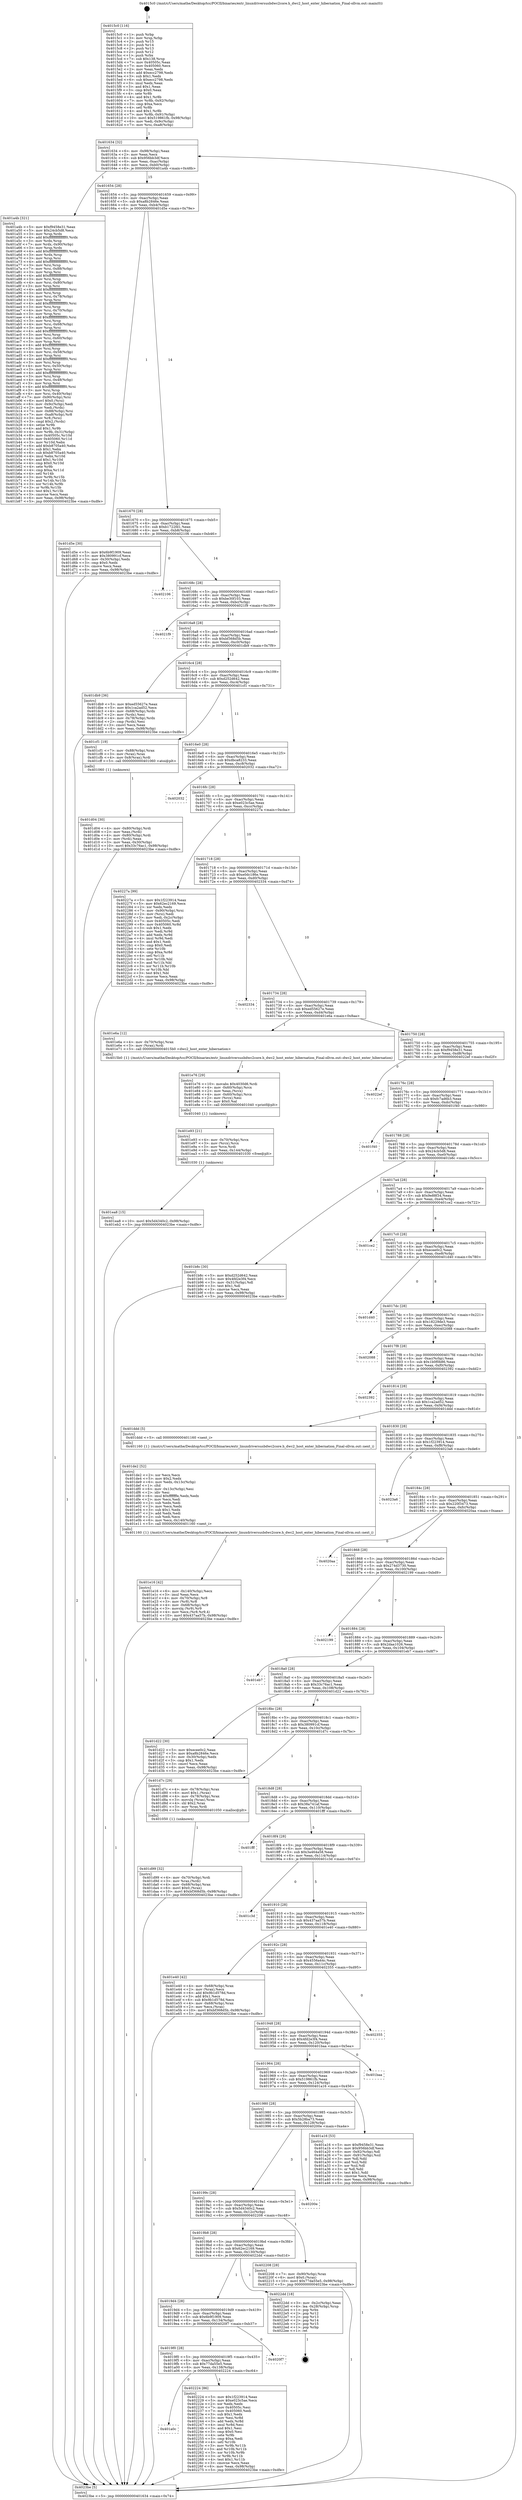 digraph "0x4015c0" {
  label = "0x4015c0 (/mnt/c/Users/mathe/Desktop/tcc/POCII/binaries/extr_linuxdriversusbdwc2core.h_dwc2_host_enter_hibernation_Final-ollvm.out::main(0))"
  labelloc = "t"
  node[shape=record]

  Entry [label="",width=0.3,height=0.3,shape=circle,fillcolor=black,style=filled]
  "0x401634" [label="{
     0x401634 [32]\l
     | [instrs]\l
     &nbsp;&nbsp;0x401634 \<+6\>: mov -0x98(%rbp),%eax\l
     &nbsp;&nbsp;0x40163a \<+2\>: mov %eax,%ecx\l
     &nbsp;&nbsp;0x40163c \<+6\>: sub $0x956bb3df,%ecx\l
     &nbsp;&nbsp;0x401642 \<+6\>: mov %eax,-0xac(%rbp)\l
     &nbsp;&nbsp;0x401648 \<+6\>: mov %ecx,-0xb0(%rbp)\l
     &nbsp;&nbsp;0x40164e \<+6\>: je 0000000000401a4b \<main+0x48b\>\l
  }"]
  "0x401a4b" [label="{
     0x401a4b [321]\l
     | [instrs]\l
     &nbsp;&nbsp;0x401a4b \<+5\>: mov $0xf9458e31,%eax\l
     &nbsp;&nbsp;0x401a50 \<+5\>: mov $0x24cb5d8,%ecx\l
     &nbsp;&nbsp;0x401a55 \<+3\>: mov %rsp,%rdx\l
     &nbsp;&nbsp;0x401a58 \<+4\>: add $0xfffffffffffffff0,%rdx\l
     &nbsp;&nbsp;0x401a5c \<+3\>: mov %rdx,%rsp\l
     &nbsp;&nbsp;0x401a5f \<+7\>: mov %rdx,-0x90(%rbp)\l
     &nbsp;&nbsp;0x401a66 \<+3\>: mov %rsp,%rdx\l
     &nbsp;&nbsp;0x401a69 \<+4\>: add $0xfffffffffffffff0,%rdx\l
     &nbsp;&nbsp;0x401a6d \<+3\>: mov %rdx,%rsp\l
     &nbsp;&nbsp;0x401a70 \<+3\>: mov %rsp,%rsi\l
     &nbsp;&nbsp;0x401a73 \<+4\>: add $0xfffffffffffffff0,%rsi\l
     &nbsp;&nbsp;0x401a77 \<+3\>: mov %rsi,%rsp\l
     &nbsp;&nbsp;0x401a7a \<+7\>: mov %rsi,-0x88(%rbp)\l
     &nbsp;&nbsp;0x401a81 \<+3\>: mov %rsp,%rsi\l
     &nbsp;&nbsp;0x401a84 \<+4\>: add $0xfffffffffffffff0,%rsi\l
     &nbsp;&nbsp;0x401a88 \<+3\>: mov %rsi,%rsp\l
     &nbsp;&nbsp;0x401a8b \<+4\>: mov %rsi,-0x80(%rbp)\l
     &nbsp;&nbsp;0x401a8f \<+3\>: mov %rsp,%rsi\l
     &nbsp;&nbsp;0x401a92 \<+4\>: add $0xfffffffffffffff0,%rsi\l
     &nbsp;&nbsp;0x401a96 \<+3\>: mov %rsi,%rsp\l
     &nbsp;&nbsp;0x401a99 \<+4\>: mov %rsi,-0x78(%rbp)\l
     &nbsp;&nbsp;0x401a9d \<+3\>: mov %rsp,%rsi\l
     &nbsp;&nbsp;0x401aa0 \<+4\>: add $0xfffffffffffffff0,%rsi\l
     &nbsp;&nbsp;0x401aa4 \<+3\>: mov %rsi,%rsp\l
     &nbsp;&nbsp;0x401aa7 \<+4\>: mov %rsi,-0x70(%rbp)\l
     &nbsp;&nbsp;0x401aab \<+3\>: mov %rsp,%rsi\l
     &nbsp;&nbsp;0x401aae \<+4\>: add $0xfffffffffffffff0,%rsi\l
     &nbsp;&nbsp;0x401ab2 \<+3\>: mov %rsi,%rsp\l
     &nbsp;&nbsp;0x401ab5 \<+4\>: mov %rsi,-0x68(%rbp)\l
     &nbsp;&nbsp;0x401ab9 \<+3\>: mov %rsp,%rsi\l
     &nbsp;&nbsp;0x401abc \<+4\>: add $0xfffffffffffffff0,%rsi\l
     &nbsp;&nbsp;0x401ac0 \<+3\>: mov %rsi,%rsp\l
     &nbsp;&nbsp;0x401ac3 \<+4\>: mov %rsi,-0x60(%rbp)\l
     &nbsp;&nbsp;0x401ac7 \<+3\>: mov %rsp,%rsi\l
     &nbsp;&nbsp;0x401aca \<+4\>: add $0xfffffffffffffff0,%rsi\l
     &nbsp;&nbsp;0x401ace \<+3\>: mov %rsi,%rsp\l
     &nbsp;&nbsp;0x401ad1 \<+4\>: mov %rsi,-0x58(%rbp)\l
     &nbsp;&nbsp;0x401ad5 \<+3\>: mov %rsp,%rsi\l
     &nbsp;&nbsp;0x401ad8 \<+4\>: add $0xfffffffffffffff0,%rsi\l
     &nbsp;&nbsp;0x401adc \<+3\>: mov %rsi,%rsp\l
     &nbsp;&nbsp;0x401adf \<+4\>: mov %rsi,-0x50(%rbp)\l
     &nbsp;&nbsp;0x401ae3 \<+3\>: mov %rsp,%rsi\l
     &nbsp;&nbsp;0x401ae6 \<+4\>: add $0xfffffffffffffff0,%rsi\l
     &nbsp;&nbsp;0x401aea \<+3\>: mov %rsi,%rsp\l
     &nbsp;&nbsp;0x401aed \<+4\>: mov %rsi,-0x48(%rbp)\l
     &nbsp;&nbsp;0x401af1 \<+3\>: mov %rsp,%rsi\l
     &nbsp;&nbsp;0x401af4 \<+4\>: add $0xfffffffffffffff0,%rsi\l
     &nbsp;&nbsp;0x401af8 \<+3\>: mov %rsi,%rsp\l
     &nbsp;&nbsp;0x401afb \<+4\>: mov %rsi,-0x40(%rbp)\l
     &nbsp;&nbsp;0x401aff \<+7\>: mov -0x90(%rbp),%rsi\l
     &nbsp;&nbsp;0x401b06 \<+6\>: movl $0x0,(%rsi)\l
     &nbsp;&nbsp;0x401b0c \<+6\>: mov -0x9c(%rbp),%edi\l
     &nbsp;&nbsp;0x401b12 \<+2\>: mov %edi,(%rdx)\l
     &nbsp;&nbsp;0x401b14 \<+7\>: mov -0x88(%rbp),%rsi\l
     &nbsp;&nbsp;0x401b1b \<+7\>: mov -0xa8(%rbp),%r8\l
     &nbsp;&nbsp;0x401b22 \<+3\>: mov %r8,(%rsi)\l
     &nbsp;&nbsp;0x401b25 \<+3\>: cmpl $0x2,(%rdx)\l
     &nbsp;&nbsp;0x401b28 \<+4\>: setne %r9b\l
     &nbsp;&nbsp;0x401b2c \<+4\>: and $0x1,%r9b\l
     &nbsp;&nbsp;0x401b30 \<+4\>: mov %r9b,-0x31(%rbp)\l
     &nbsp;&nbsp;0x401b34 \<+8\>: mov 0x40505c,%r10d\l
     &nbsp;&nbsp;0x401b3c \<+8\>: mov 0x405060,%r11d\l
     &nbsp;&nbsp;0x401b44 \<+3\>: mov %r10d,%ebx\l
     &nbsp;&nbsp;0x401b47 \<+6\>: add $0xb8705a40,%ebx\l
     &nbsp;&nbsp;0x401b4d \<+3\>: sub $0x1,%ebx\l
     &nbsp;&nbsp;0x401b50 \<+6\>: sub $0xb8705a40,%ebx\l
     &nbsp;&nbsp;0x401b56 \<+4\>: imul %ebx,%r10d\l
     &nbsp;&nbsp;0x401b5a \<+4\>: and $0x1,%r10d\l
     &nbsp;&nbsp;0x401b5e \<+4\>: cmp $0x0,%r10d\l
     &nbsp;&nbsp;0x401b62 \<+4\>: sete %r9b\l
     &nbsp;&nbsp;0x401b66 \<+4\>: cmp $0xa,%r11d\l
     &nbsp;&nbsp;0x401b6a \<+4\>: setl %r14b\l
     &nbsp;&nbsp;0x401b6e \<+3\>: mov %r9b,%r15b\l
     &nbsp;&nbsp;0x401b71 \<+3\>: and %r14b,%r15b\l
     &nbsp;&nbsp;0x401b74 \<+3\>: xor %r14b,%r9b\l
     &nbsp;&nbsp;0x401b77 \<+3\>: or %r9b,%r15b\l
     &nbsp;&nbsp;0x401b7a \<+4\>: test $0x1,%r15b\l
     &nbsp;&nbsp;0x401b7e \<+3\>: cmovne %ecx,%eax\l
     &nbsp;&nbsp;0x401b81 \<+6\>: mov %eax,-0x98(%rbp)\l
     &nbsp;&nbsp;0x401b87 \<+5\>: jmp 00000000004023be \<main+0xdfe\>\l
  }"]
  "0x401654" [label="{
     0x401654 [28]\l
     | [instrs]\l
     &nbsp;&nbsp;0x401654 \<+5\>: jmp 0000000000401659 \<main+0x99\>\l
     &nbsp;&nbsp;0x401659 \<+6\>: mov -0xac(%rbp),%eax\l
     &nbsp;&nbsp;0x40165f \<+5\>: sub $0xa8b2846e,%eax\l
     &nbsp;&nbsp;0x401664 \<+6\>: mov %eax,-0xb4(%rbp)\l
     &nbsp;&nbsp;0x40166a \<+6\>: je 0000000000401d5e \<main+0x79e\>\l
  }"]
  Exit [label="",width=0.3,height=0.3,shape=circle,fillcolor=black,style=filled,peripheries=2]
  "0x401d5e" [label="{
     0x401d5e [30]\l
     | [instrs]\l
     &nbsp;&nbsp;0x401d5e \<+5\>: mov $0x6b9f1909,%eax\l
     &nbsp;&nbsp;0x401d63 \<+5\>: mov $0x380991cf,%ecx\l
     &nbsp;&nbsp;0x401d68 \<+3\>: mov -0x30(%rbp),%edx\l
     &nbsp;&nbsp;0x401d6b \<+3\>: cmp $0x0,%edx\l
     &nbsp;&nbsp;0x401d6e \<+3\>: cmove %ecx,%eax\l
     &nbsp;&nbsp;0x401d71 \<+6\>: mov %eax,-0x98(%rbp)\l
     &nbsp;&nbsp;0x401d77 \<+5\>: jmp 00000000004023be \<main+0xdfe\>\l
  }"]
  "0x401670" [label="{
     0x401670 [28]\l
     | [instrs]\l
     &nbsp;&nbsp;0x401670 \<+5\>: jmp 0000000000401675 \<main+0xb5\>\l
     &nbsp;&nbsp;0x401675 \<+6\>: mov -0xac(%rbp),%eax\l
     &nbsp;&nbsp;0x40167b \<+5\>: sub $0xb1722fd1,%eax\l
     &nbsp;&nbsp;0x401680 \<+6\>: mov %eax,-0xb8(%rbp)\l
     &nbsp;&nbsp;0x401686 \<+6\>: je 0000000000402106 \<main+0xb46\>\l
  }"]
  "0x401a0c" [label="{
     0x401a0c\l
  }", style=dashed]
  "0x402106" [label="{
     0x402106\l
  }", style=dashed]
  "0x40168c" [label="{
     0x40168c [28]\l
     | [instrs]\l
     &nbsp;&nbsp;0x40168c \<+5\>: jmp 0000000000401691 \<main+0xd1\>\l
     &nbsp;&nbsp;0x401691 \<+6\>: mov -0xac(%rbp),%eax\l
     &nbsp;&nbsp;0x401697 \<+5\>: sub $0xbe30f103,%eax\l
     &nbsp;&nbsp;0x40169c \<+6\>: mov %eax,-0xbc(%rbp)\l
     &nbsp;&nbsp;0x4016a2 \<+6\>: je 00000000004021f9 \<main+0xc39\>\l
  }"]
  "0x402224" [label="{
     0x402224 [86]\l
     | [instrs]\l
     &nbsp;&nbsp;0x402224 \<+5\>: mov $0x1f223914,%eax\l
     &nbsp;&nbsp;0x402229 \<+5\>: mov $0xe023c5ae,%ecx\l
     &nbsp;&nbsp;0x40222e \<+2\>: xor %edx,%edx\l
     &nbsp;&nbsp;0x402230 \<+7\>: mov 0x40505c,%esi\l
     &nbsp;&nbsp;0x402237 \<+7\>: mov 0x405060,%edi\l
     &nbsp;&nbsp;0x40223e \<+3\>: sub $0x1,%edx\l
     &nbsp;&nbsp;0x402241 \<+3\>: mov %esi,%r8d\l
     &nbsp;&nbsp;0x402244 \<+3\>: add %edx,%r8d\l
     &nbsp;&nbsp;0x402247 \<+4\>: imul %r8d,%esi\l
     &nbsp;&nbsp;0x40224b \<+3\>: and $0x1,%esi\l
     &nbsp;&nbsp;0x40224e \<+3\>: cmp $0x0,%esi\l
     &nbsp;&nbsp;0x402251 \<+4\>: sete %r9b\l
     &nbsp;&nbsp;0x402255 \<+3\>: cmp $0xa,%edi\l
     &nbsp;&nbsp;0x402258 \<+4\>: setl %r10b\l
     &nbsp;&nbsp;0x40225c \<+3\>: mov %r9b,%r11b\l
     &nbsp;&nbsp;0x40225f \<+3\>: and %r10b,%r11b\l
     &nbsp;&nbsp;0x402262 \<+3\>: xor %r10b,%r9b\l
     &nbsp;&nbsp;0x402265 \<+3\>: or %r9b,%r11b\l
     &nbsp;&nbsp;0x402268 \<+4\>: test $0x1,%r11b\l
     &nbsp;&nbsp;0x40226c \<+3\>: cmovne %ecx,%eax\l
     &nbsp;&nbsp;0x40226f \<+6\>: mov %eax,-0x98(%rbp)\l
     &nbsp;&nbsp;0x402275 \<+5\>: jmp 00000000004023be \<main+0xdfe\>\l
  }"]
  "0x4021f9" [label="{
     0x4021f9\l
  }", style=dashed]
  "0x4016a8" [label="{
     0x4016a8 [28]\l
     | [instrs]\l
     &nbsp;&nbsp;0x4016a8 \<+5\>: jmp 00000000004016ad \<main+0xed\>\l
     &nbsp;&nbsp;0x4016ad \<+6\>: mov -0xac(%rbp),%eax\l
     &nbsp;&nbsp;0x4016b3 \<+5\>: sub $0xbf368d5b,%eax\l
     &nbsp;&nbsp;0x4016b8 \<+6\>: mov %eax,-0xc0(%rbp)\l
     &nbsp;&nbsp;0x4016be \<+6\>: je 0000000000401db9 \<main+0x7f9\>\l
  }"]
  "0x4019f0" [label="{
     0x4019f0 [28]\l
     | [instrs]\l
     &nbsp;&nbsp;0x4019f0 \<+5\>: jmp 00000000004019f5 \<main+0x435\>\l
     &nbsp;&nbsp;0x4019f5 \<+6\>: mov -0xac(%rbp),%eax\l
     &nbsp;&nbsp;0x4019fb \<+5\>: sub $0x77da55e5,%eax\l
     &nbsp;&nbsp;0x401a00 \<+6\>: mov %eax,-0x138(%rbp)\l
     &nbsp;&nbsp;0x401a06 \<+6\>: je 0000000000402224 \<main+0xc64\>\l
  }"]
  "0x401db9" [label="{
     0x401db9 [36]\l
     | [instrs]\l
     &nbsp;&nbsp;0x401db9 \<+5\>: mov $0xed55627e,%eax\l
     &nbsp;&nbsp;0x401dbe \<+5\>: mov $0x1ca2ad52,%ecx\l
     &nbsp;&nbsp;0x401dc3 \<+4\>: mov -0x68(%rbp),%rdx\l
     &nbsp;&nbsp;0x401dc7 \<+2\>: mov (%rdx),%esi\l
     &nbsp;&nbsp;0x401dc9 \<+4\>: mov -0x78(%rbp),%rdx\l
     &nbsp;&nbsp;0x401dcd \<+2\>: cmp (%rdx),%esi\l
     &nbsp;&nbsp;0x401dcf \<+3\>: cmovl %ecx,%eax\l
     &nbsp;&nbsp;0x401dd2 \<+6\>: mov %eax,-0x98(%rbp)\l
     &nbsp;&nbsp;0x401dd8 \<+5\>: jmp 00000000004023be \<main+0xdfe\>\l
  }"]
  "0x4016c4" [label="{
     0x4016c4 [28]\l
     | [instrs]\l
     &nbsp;&nbsp;0x4016c4 \<+5\>: jmp 00000000004016c9 \<main+0x109\>\l
     &nbsp;&nbsp;0x4016c9 \<+6\>: mov -0xac(%rbp),%eax\l
     &nbsp;&nbsp;0x4016cf \<+5\>: sub $0xd252d642,%eax\l
     &nbsp;&nbsp;0x4016d4 \<+6\>: mov %eax,-0xc4(%rbp)\l
     &nbsp;&nbsp;0x4016da \<+6\>: je 0000000000401cf1 \<main+0x731\>\l
  }"]
  "0x4020f7" [label="{
     0x4020f7\l
  }", style=dashed]
  "0x401cf1" [label="{
     0x401cf1 [19]\l
     | [instrs]\l
     &nbsp;&nbsp;0x401cf1 \<+7\>: mov -0x88(%rbp),%rax\l
     &nbsp;&nbsp;0x401cf8 \<+3\>: mov (%rax),%rax\l
     &nbsp;&nbsp;0x401cfb \<+4\>: mov 0x8(%rax),%rdi\l
     &nbsp;&nbsp;0x401cff \<+5\>: call 0000000000401060 \<atoi@plt\>\l
     | [calls]\l
     &nbsp;&nbsp;0x401060 \{1\} (unknown)\l
  }"]
  "0x4016e0" [label="{
     0x4016e0 [28]\l
     | [instrs]\l
     &nbsp;&nbsp;0x4016e0 \<+5\>: jmp 00000000004016e5 \<main+0x125\>\l
     &nbsp;&nbsp;0x4016e5 \<+6\>: mov -0xac(%rbp),%eax\l
     &nbsp;&nbsp;0x4016eb \<+5\>: sub $0xdbca8233,%eax\l
     &nbsp;&nbsp;0x4016f0 \<+6\>: mov %eax,-0xc8(%rbp)\l
     &nbsp;&nbsp;0x4016f6 \<+6\>: je 0000000000402032 \<main+0xa72\>\l
  }"]
  "0x4019d4" [label="{
     0x4019d4 [28]\l
     | [instrs]\l
     &nbsp;&nbsp;0x4019d4 \<+5\>: jmp 00000000004019d9 \<main+0x419\>\l
     &nbsp;&nbsp;0x4019d9 \<+6\>: mov -0xac(%rbp),%eax\l
     &nbsp;&nbsp;0x4019df \<+5\>: sub $0x6b9f1909,%eax\l
     &nbsp;&nbsp;0x4019e4 \<+6\>: mov %eax,-0x134(%rbp)\l
     &nbsp;&nbsp;0x4019ea \<+6\>: je 00000000004020f7 \<main+0xb37\>\l
  }"]
  "0x402032" [label="{
     0x402032\l
  }", style=dashed]
  "0x4016fc" [label="{
     0x4016fc [28]\l
     | [instrs]\l
     &nbsp;&nbsp;0x4016fc \<+5\>: jmp 0000000000401701 \<main+0x141\>\l
     &nbsp;&nbsp;0x401701 \<+6\>: mov -0xac(%rbp),%eax\l
     &nbsp;&nbsp;0x401707 \<+5\>: sub $0xe023c5ae,%eax\l
     &nbsp;&nbsp;0x40170c \<+6\>: mov %eax,-0xcc(%rbp)\l
     &nbsp;&nbsp;0x401712 \<+6\>: je 000000000040227a \<main+0xcba\>\l
  }"]
  "0x4022dd" [label="{
     0x4022dd [18]\l
     | [instrs]\l
     &nbsp;&nbsp;0x4022dd \<+3\>: mov -0x2c(%rbp),%eax\l
     &nbsp;&nbsp;0x4022e0 \<+4\>: lea -0x28(%rbp),%rsp\l
     &nbsp;&nbsp;0x4022e4 \<+1\>: pop %rbx\l
     &nbsp;&nbsp;0x4022e5 \<+2\>: pop %r12\l
     &nbsp;&nbsp;0x4022e7 \<+2\>: pop %r13\l
     &nbsp;&nbsp;0x4022e9 \<+2\>: pop %r14\l
     &nbsp;&nbsp;0x4022eb \<+2\>: pop %r15\l
     &nbsp;&nbsp;0x4022ed \<+1\>: pop %rbp\l
     &nbsp;&nbsp;0x4022ee \<+1\>: ret\l
  }"]
  "0x40227a" [label="{
     0x40227a [99]\l
     | [instrs]\l
     &nbsp;&nbsp;0x40227a \<+5\>: mov $0x1f223914,%eax\l
     &nbsp;&nbsp;0x40227f \<+5\>: mov $0x62ec2169,%ecx\l
     &nbsp;&nbsp;0x402284 \<+2\>: xor %edx,%edx\l
     &nbsp;&nbsp;0x402286 \<+7\>: mov -0x90(%rbp),%rsi\l
     &nbsp;&nbsp;0x40228d \<+2\>: mov (%rsi),%edi\l
     &nbsp;&nbsp;0x40228f \<+3\>: mov %edi,-0x2c(%rbp)\l
     &nbsp;&nbsp;0x402292 \<+7\>: mov 0x40505c,%edi\l
     &nbsp;&nbsp;0x402299 \<+8\>: mov 0x405060,%r8d\l
     &nbsp;&nbsp;0x4022a1 \<+3\>: sub $0x1,%edx\l
     &nbsp;&nbsp;0x4022a4 \<+3\>: mov %edi,%r9d\l
     &nbsp;&nbsp;0x4022a7 \<+3\>: add %edx,%r9d\l
     &nbsp;&nbsp;0x4022aa \<+4\>: imul %r9d,%edi\l
     &nbsp;&nbsp;0x4022ae \<+3\>: and $0x1,%edi\l
     &nbsp;&nbsp;0x4022b1 \<+3\>: cmp $0x0,%edi\l
     &nbsp;&nbsp;0x4022b4 \<+4\>: sete %r10b\l
     &nbsp;&nbsp;0x4022b8 \<+4\>: cmp $0xa,%r8d\l
     &nbsp;&nbsp;0x4022bc \<+4\>: setl %r11b\l
     &nbsp;&nbsp;0x4022c0 \<+3\>: mov %r10b,%bl\l
     &nbsp;&nbsp;0x4022c3 \<+3\>: and %r11b,%bl\l
     &nbsp;&nbsp;0x4022c6 \<+3\>: xor %r11b,%r10b\l
     &nbsp;&nbsp;0x4022c9 \<+3\>: or %r10b,%bl\l
     &nbsp;&nbsp;0x4022cc \<+3\>: test $0x1,%bl\l
     &nbsp;&nbsp;0x4022cf \<+3\>: cmovne %ecx,%eax\l
     &nbsp;&nbsp;0x4022d2 \<+6\>: mov %eax,-0x98(%rbp)\l
     &nbsp;&nbsp;0x4022d8 \<+5\>: jmp 00000000004023be \<main+0xdfe\>\l
  }"]
  "0x401718" [label="{
     0x401718 [28]\l
     | [instrs]\l
     &nbsp;&nbsp;0x401718 \<+5\>: jmp 000000000040171d \<main+0x15d\>\l
     &nbsp;&nbsp;0x40171d \<+6\>: mov -0xac(%rbp),%eax\l
     &nbsp;&nbsp;0x401723 \<+5\>: sub $0xe0dc186e,%eax\l
     &nbsp;&nbsp;0x401728 \<+6\>: mov %eax,-0xd0(%rbp)\l
     &nbsp;&nbsp;0x40172e \<+6\>: je 0000000000402334 \<main+0xd74\>\l
  }"]
  "0x4019b8" [label="{
     0x4019b8 [28]\l
     | [instrs]\l
     &nbsp;&nbsp;0x4019b8 \<+5\>: jmp 00000000004019bd \<main+0x3fd\>\l
     &nbsp;&nbsp;0x4019bd \<+6\>: mov -0xac(%rbp),%eax\l
     &nbsp;&nbsp;0x4019c3 \<+5\>: sub $0x62ec2169,%eax\l
     &nbsp;&nbsp;0x4019c8 \<+6\>: mov %eax,-0x130(%rbp)\l
     &nbsp;&nbsp;0x4019ce \<+6\>: je 00000000004022dd \<main+0xd1d\>\l
  }"]
  "0x402334" [label="{
     0x402334\l
  }", style=dashed]
  "0x401734" [label="{
     0x401734 [28]\l
     | [instrs]\l
     &nbsp;&nbsp;0x401734 \<+5\>: jmp 0000000000401739 \<main+0x179\>\l
     &nbsp;&nbsp;0x401739 \<+6\>: mov -0xac(%rbp),%eax\l
     &nbsp;&nbsp;0x40173f \<+5\>: sub $0xed55627e,%eax\l
     &nbsp;&nbsp;0x401744 \<+6\>: mov %eax,-0xd4(%rbp)\l
     &nbsp;&nbsp;0x40174a \<+6\>: je 0000000000401e6a \<main+0x8aa\>\l
  }"]
  "0x402208" [label="{
     0x402208 [28]\l
     | [instrs]\l
     &nbsp;&nbsp;0x402208 \<+7\>: mov -0x90(%rbp),%rax\l
     &nbsp;&nbsp;0x40220f \<+6\>: movl $0x0,(%rax)\l
     &nbsp;&nbsp;0x402215 \<+10\>: movl $0x77da55e5,-0x98(%rbp)\l
     &nbsp;&nbsp;0x40221f \<+5\>: jmp 00000000004023be \<main+0xdfe\>\l
  }"]
  "0x401e6a" [label="{
     0x401e6a [12]\l
     | [instrs]\l
     &nbsp;&nbsp;0x401e6a \<+4\>: mov -0x70(%rbp),%rax\l
     &nbsp;&nbsp;0x401e6e \<+3\>: mov (%rax),%rdi\l
     &nbsp;&nbsp;0x401e71 \<+5\>: call 00000000004015b0 \<dwc2_host_enter_hibernation\>\l
     | [calls]\l
     &nbsp;&nbsp;0x4015b0 \{1\} (/mnt/c/Users/mathe/Desktop/tcc/POCII/binaries/extr_linuxdriversusbdwc2core.h_dwc2_host_enter_hibernation_Final-ollvm.out::dwc2_host_enter_hibernation)\l
  }"]
  "0x401750" [label="{
     0x401750 [28]\l
     | [instrs]\l
     &nbsp;&nbsp;0x401750 \<+5\>: jmp 0000000000401755 \<main+0x195\>\l
     &nbsp;&nbsp;0x401755 \<+6\>: mov -0xac(%rbp),%eax\l
     &nbsp;&nbsp;0x40175b \<+5\>: sub $0xf9458e31,%eax\l
     &nbsp;&nbsp;0x401760 \<+6\>: mov %eax,-0xd8(%rbp)\l
     &nbsp;&nbsp;0x401766 \<+6\>: je 00000000004022ef \<main+0xd2f\>\l
  }"]
  "0x40199c" [label="{
     0x40199c [28]\l
     | [instrs]\l
     &nbsp;&nbsp;0x40199c \<+5\>: jmp 00000000004019a1 \<main+0x3e1\>\l
     &nbsp;&nbsp;0x4019a1 \<+6\>: mov -0xac(%rbp),%eax\l
     &nbsp;&nbsp;0x4019a7 \<+5\>: sub $0x5d4340c2,%eax\l
     &nbsp;&nbsp;0x4019ac \<+6\>: mov %eax,-0x12c(%rbp)\l
     &nbsp;&nbsp;0x4019b2 \<+6\>: je 0000000000402208 \<main+0xc48\>\l
  }"]
  "0x4022ef" [label="{
     0x4022ef\l
  }", style=dashed]
  "0x40176c" [label="{
     0x40176c [28]\l
     | [instrs]\l
     &nbsp;&nbsp;0x40176c \<+5\>: jmp 0000000000401771 \<main+0x1b1\>\l
     &nbsp;&nbsp;0x401771 \<+6\>: mov -0xac(%rbp),%eax\l
     &nbsp;&nbsp;0x401777 \<+5\>: sub $0xfc7ad6b3,%eax\l
     &nbsp;&nbsp;0x40177c \<+6\>: mov %eax,-0xdc(%rbp)\l
     &nbsp;&nbsp;0x401782 \<+6\>: je 0000000000401f40 \<main+0x980\>\l
  }"]
  "0x40200e" [label="{
     0x40200e\l
  }", style=dashed]
  "0x401f40" [label="{
     0x401f40\l
  }", style=dashed]
  "0x401788" [label="{
     0x401788 [28]\l
     | [instrs]\l
     &nbsp;&nbsp;0x401788 \<+5\>: jmp 000000000040178d \<main+0x1cd\>\l
     &nbsp;&nbsp;0x40178d \<+6\>: mov -0xac(%rbp),%eax\l
     &nbsp;&nbsp;0x401793 \<+5\>: sub $0x24cb5d8,%eax\l
     &nbsp;&nbsp;0x401798 \<+6\>: mov %eax,-0xe0(%rbp)\l
     &nbsp;&nbsp;0x40179e \<+6\>: je 0000000000401b8c \<main+0x5cc\>\l
  }"]
  "0x401ea8" [label="{
     0x401ea8 [15]\l
     | [instrs]\l
     &nbsp;&nbsp;0x401ea8 \<+10\>: movl $0x5d4340c2,-0x98(%rbp)\l
     &nbsp;&nbsp;0x401eb2 \<+5\>: jmp 00000000004023be \<main+0xdfe\>\l
  }"]
  "0x401b8c" [label="{
     0x401b8c [30]\l
     | [instrs]\l
     &nbsp;&nbsp;0x401b8c \<+5\>: mov $0xd252d642,%eax\l
     &nbsp;&nbsp;0x401b91 \<+5\>: mov $0x4fd2e3f4,%ecx\l
     &nbsp;&nbsp;0x401b96 \<+3\>: mov -0x31(%rbp),%dl\l
     &nbsp;&nbsp;0x401b99 \<+3\>: test $0x1,%dl\l
     &nbsp;&nbsp;0x401b9c \<+3\>: cmovne %ecx,%eax\l
     &nbsp;&nbsp;0x401b9f \<+6\>: mov %eax,-0x98(%rbp)\l
     &nbsp;&nbsp;0x401ba5 \<+5\>: jmp 00000000004023be \<main+0xdfe\>\l
  }"]
  "0x4017a4" [label="{
     0x4017a4 [28]\l
     | [instrs]\l
     &nbsp;&nbsp;0x4017a4 \<+5\>: jmp 00000000004017a9 \<main+0x1e9\>\l
     &nbsp;&nbsp;0x4017a9 \<+6\>: mov -0xac(%rbp),%eax\l
     &nbsp;&nbsp;0x4017af \<+5\>: sub $0x9e88f34,%eax\l
     &nbsp;&nbsp;0x4017b4 \<+6\>: mov %eax,-0xe4(%rbp)\l
     &nbsp;&nbsp;0x4017ba \<+6\>: je 0000000000401ce2 \<main+0x722\>\l
  }"]
  "0x401e93" [label="{
     0x401e93 [21]\l
     | [instrs]\l
     &nbsp;&nbsp;0x401e93 \<+4\>: mov -0x70(%rbp),%rcx\l
     &nbsp;&nbsp;0x401e97 \<+3\>: mov (%rcx),%rcx\l
     &nbsp;&nbsp;0x401e9a \<+3\>: mov %rcx,%rdi\l
     &nbsp;&nbsp;0x401e9d \<+6\>: mov %eax,-0x144(%rbp)\l
     &nbsp;&nbsp;0x401ea3 \<+5\>: call 0000000000401030 \<free@plt\>\l
     | [calls]\l
     &nbsp;&nbsp;0x401030 \{1\} (unknown)\l
  }"]
  "0x401ce2" [label="{
     0x401ce2\l
  }", style=dashed]
  "0x4017c0" [label="{
     0x4017c0 [28]\l
     | [instrs]\l
     &nbsp;&nbsp;0x4017c0 \<+5\>: jmp 00000000004017c5 \<main+0x205\>\l
     &nbsp;&nbsp;0x4017c5 \<+6\>: mov -0xac(%rbp),%eax\l
     &nbsp;&nbsp;0x4017cb \<+5\>: sub $0xecee0c2,%eax\l
     &nbsp;&nbsp;0x4017d0 \<+6\>: mov %eax,-0xe8(%rbp)\l
     &nbsp;&nbsp;0x4017d6 \<+6\>: je 0000000000401d40 \<main+0x780\>\l
  }"]
  "0x401e76" [label="{
     0x401e76 [29]\l
     | [instrs]\l
     &nbsp;&nbsp;0x401e76 \<+10\>: movabs $0x4030d6,%rdi\l
     &nbsp;&nbsp;0x401e80 \<+4\>: mov -0x60(%rbp),%rcx\l
     &nbsp;&nbsp;0x401e84 \<+2\>: mov %eax,(%rcx)\l
     &nbsp;&nbsp;0x401e86 \<+4\>: mov -0x60(%rbp),%rcx\l
     &nbsp;&nbsp;0x401e8a \<+2\>: mov (%rcx),%esi\l
     &nbsp;&nbsp;0x401e8c \<+2\>: mov $0x0,%al\l
     &nbsp;&nbsp;0x401e8e \<+5\>: call 0000000000401040 \<printf@plt\>\l
     | [calls]\l
     &nbsp;&nbsp;0x401040 \{1\} (unknown)\l
  }"]
  "0x401d40" [label="{
     0x401d40\l
  }", style=dashed]
  "0x4017dc" [label="{
     0x4017dc [28]\l
     | [instrs]\l
     &nbsp;&nbsp;0x4017dc \<+5\>: jmp 00000000004017e1 \<main+0x221\>\l
     &nbsp;&nbsp;0x4017e1 \<+6\>: mov -0xac(%rbp),%eax\l
     &nbsp;&nbsp;0x4017e7 \<+5\>: sub $0x18229de3,%eax\l
     &nbsp;&nbsp;0x4017ec \<+6\>: mov %eax,-0xec(%rbp)\l
     &nbsp;&nbsp;0x4017f2 \<+6\>: je 0000000000402088 \<main+0xac8\>\l
  }"]
  "0x401e16" [label="{
     0x401e16 [42]\l
     | [instrs]\l
     &nbsp;&nbsp;0x401e16 \<+6\>: mov -0x140(%rbp),%ecx\l
     &nbsp;&nbsp;0x401e1c \<+3\>: imul %eax,%ecx\l
     &nbsp;&nbsp;0x401e1f \<+4\>: mov -0x70(%rbp),%r8\l
     &nbsp;&nbsp;0x401e23 \<+3\>: mov (%r8),%r8\l
     &nbsp;&nbsp;0x401e26 \<+4\>: mov -0x68(%rbp),%r9\l
     &nbsp;&nbsp;0x401e2a \<+3\>: movslq (%r9),%r9\l
     &nbsp;&nbsp;0x401e2d \<+4\>: mov %ecx,(%r8,%r9,4)\l
     &nbsp;&nbsp;0x401e31 \<+10\>: movl $0x437aa57b,-0x98(%rbp)\l
     &nbsp;&nbsp;0x401e3b \<+5\>: jmp 00000000004023be \<main+0xdfe\>\l
  }"]
  "0x402088" [label="{
     0x402088\l
  }", style=dashed]
  "0x4017f8" [label="{
     0x4017f8 [28]\l
     | [instrs]\l
     &nbsp;&nbsp;0x4017f8 \<+5\>: jmp 00000000004017fd \<main+0x23d\>\l
     &nbsp;&nbsp;0x4017fd \<+6\>: mov -0xac(%rbp),%eax\l
     &nbsp;&nbsp;0x401803 \<+5\>: sub $0x1b0f0b86,%eax\l
     &nbsp;&nbsp;0x401808 \<+6\>: mov %eax,-0xf0(%rbp)\l
     &nbsp;&nbsp;0x40180e \<+6\>: je 0000000000402392 \<main+0xdd2\>\l
  }"]
  "0x401de2" [label="{
     0x401de2 [52]\l
     | [instrs]\l
     &nbsp;&nbsp;0x401de2 \<+2\>: xor %ecx,%ecx\l
     &nbsp;&nbsp;0x401de4 \<+5\>: mov $0x2,%edx\l
     &nbsp;&nbsp;0x401de9 \<+6\>: mov %edx,-0x13c(%rbp)\l
     &nbsp;&nbsp;0x401def \<+1\>: cltd\l
     &nbsp;&nbsp;0x401df0 \<+6\>: mov -0x13c(%rbp),%esi\l
     &nbsp;&nbsp;0x401df6 \<+2\>: idiv %esi\l
     &nbsp;&nbsp;0x401df8 \<+6\>: imul $0xfffffffe,%edx,%edx\l
     &nbsp;&nbsp;0x401dfe \<+2\>: mov %ecx,%edi\l
     &nbsp;&nbsp;0x401e00 \<+2\>: sub %edx,%edi\l
     &nbsp;&nbsp;0x401e02 \<+2\>: mov %ecx,%edx\l
     &nbsp;&nbsp;0x401e04 \<+3\>: sub $0x1,%edx\l
     &nbsp;&nbsp;0x401e07 \<+2\>: add %edx,%edi\l
     &nbsp;&nbsp;0x401e09 \<+2\>: sub %edi,%ecx\l
     &nbsp;&nbsp;0x401e0b \<+6\>: mov %ecx,-0x140(%rbp)\l
     &nbsp;&nbsp;0x401e11 \<+5\>: call 0000000000401160 \<next_i\>\l
     | [calls]\l
     &nbsp;&nbsp;0x401160 \{1\} (/mnt/c/Users/mathe/Desktop/tcc/POCII/binaries/extr_linuxdriversusbdwc2core.h_dwc2_host_enter_hibernation_Final-ollvm.out::next_i)\l
  }"]
  "0x402392" [label="{
     0x402392\l
  }", style=dashed]
  "0x401814" [label="{
     0x401814 [28]\l
     | [instrs]\l
     &nbsp;&nbsp;0x401814 \<+5\>: jmp 0000000000401819 \<main+0x259\>\l
     &nbsp;&nbsp;0x401819 \<+6\>: mov -0xac(%rbp),%eax\l
     &nbsp;&nbsp;0x40181f \<+5\>: sub $0x1ca2ad52,%eax\l
     &nbsp;&nbsp;0x401824 \<+6\>: mov %eax,-0xf4(%rbp)\l
     &nbsp;&nbsp;0x40182a \<+6\>: je 0000000000401ddd \<main+0x81d\>\l
  }"]
  "0x401d99" [label="{
     0x401d99 [32]\l
     | [instrs]\l
     &nbsp;&nbsp;0x401d99 \<+4\>: mov -0x70(%rbp),%rdi\l
     &nbsp;&nbsp;0x401d9d \<+3\>: mov %rax,(%rdi)\l
     &nbsp;&nbsp;0x401da0 \<+4\>: mov -0x68(%rbp),%rax\l
     &nbsp;&nbsp;0x401da4 \<+6\>: movl $0x0,(%rax)\l
     &nbsp;&nbsp;0x401daa \<+10\>: movl $0xbf368d5b,-0x98(%rbp)\l
     &nbsp;&nbsp;0x401db4 \<+5\>: jmp 00000000004023be \<main+0xdfe\>\l
  }"]
  "0x401ddd" [label="{
     0x401ddd [5]\l
     | [instrs]\l
     &nbsp;&nbsp;0x401ddd \<+5\>: call 0000000000401160 \<next_i\>\l
     | [calls]\l
     &nbsp;&nbsp;0x401160 \{1\} (/mnt/c/Users/mathe/Desktop/tcc/POCII/binaries/extr_linuxdriversusbdwc2core.h_dwc2_host_enter_hibernation_Final-ollvm.out::next_i)\l
  }"]
  "0x401830" [label="{
     0x401830 [28]\l
     | [instrs]\l
     &nbsp;&nbsp;0x401830 \<+5\>: jmp 0000000000401835 \<main+0x275\>\l
     &nbsp;&nbsp;0x401835 \<+6\>: mov -0xac(%rbp),%eax\l
     &nbsp;&nbsp;0x40183b \<+5\>: sub $0x1f223914,%eax\l
     &nbsp;&nbsp;0x401840 \<+6\>: mov %eax,-0xf8(%rbp)\l
     &nbsp;&nbsp;0x401846 \<+6\>: je 00000000004023a6 \<main+0xde6\>\l
  }"]
  "0x401d04" [label="{
     0x401d04 [30]\l
     | [instrs]\l
     &nbsp;&nbsp;0x401d04 \<+4\>: mov -0x80(%rbp),%rdi\l
     &nbsp;&nbsp;0x401d08 \<+2\>: mov %eax,(%rdi)\l
     &nbsp;&nbsp;0x401d0a \<+4\>: mov -0x80(%rbp),%rdi\l
     &nbsp;&nbsp;0x401d0e \<+2\>: mov (%rdi),%eax\l
     &nbsp;&nbsp;0x401d10 \<+3\>: mov %eax,-0x30(%rbp)\l
     &nbsp;&nbsp;0x401d13 \<+10\>: movl $0x33c76ac1,-0x98(%rbp)\l
     &nbsp;&nbsp;0x401d1d \<+5\>: jmp 00000000004023be \<main+0xdfe\>\l
  }"]
  "0x4023a6" [label="{
     0x4023a6\l
  }", style=dashed]
  "0x40184c" [label="{
     0x40184c [28]\l
     | [instrs]\l
     &nbsp;&nbsp;0x40184c \<+5\>: jmp 0000000000401851 \<main+0x291\>\l
     &nbsp;&nbsp;0x401851 \<+6\>: mov -0xac(%rbp),%eax\l
     &nbsp;&nbsp;0x401857 \<+5\>: sub $0x220f3473,%eax\l
     &nbsp;&nbsp;0x40185c \<+6\>: mov %eax,-0xfc(%rbp)\l
     &nbsp;&nbsp;0x401862 \<+6\>: je 00000000004020aa \<main+0xaea\>\l
  }"]
  "0x4015c0" [label="{
     0x4015c0 [116]\l
     | [instrs]\l
     &nbsp;&nbsp;0x4015c0 \<+1\>: push %rbp\l
     &nbsp;&nbsp;0x4015c1 \<+3\>: mov %rsp,%rbp\l
     &nbsp;&nbsp;0x4015c4 \<+2\>: push %r15\l
     &nbsp;&nbsp;0x4015c6 \<+2\>: push %r14\l
     &nbsp;&nbsp;0x4015c8 \<+2\>: push %r13\l
     &nbsp;&nbsp;0x4015ca \<+2\>: push %r12\l
     &nbsp;&nbsp;0x4015cc \<+1\>: push %rbx\l
     &nbsp;&nbsp;0x4015cd \<+7\>: sub $0x138,%rsp\l
     &nbsp;&nbsp;0x4015d4 \<+7\>: mov 0x40505c,%eax\l
     &nbsp;&nbsp;0x4015db \<+7\>: mov 0x405060,%ecx\l
     &nbsp;&nbsp;0x4015e2 \<+2\>: mov %eax,%edx\l
     &nbsp;&nbsp;0x4015e4 \<+6\>: add $0xecc2798,%edx\l
     &nbsp;&nbsp;0x4015ea \<+3\>: sub $0x1,%edx\l
     &nbsp;&nbsp;0x4015ed \<+6\>: sub $0xecc2798,%edx\l
     &nbsp;&nbsp;0x4015f3 \<+3\>: imul %edx,%eax\l
     &nbsp;&nbsp;0x4015f6 \<+3\>: and $0x1,%eax\l
     &nbsp;&nbsp;0x4015f9 \<+3\>: cmp $0x0,%eax\l
     &nbsp;&nbsp;0x4015fc \<+4\>: sete %r8b\l
     &nbsp;&nbsp;0x401600 \<+4\>: and $0x1,%r8b\l
     &nbsp;&nbsp;0x401604 \<+7\>: mov %r8b,-0x92(%rbp)\l
     &nbsp;&nbsp;0x40160b \<+3\>: cmp $0xa,%ecx\l
     &nbsp;&nbsp;0x40160e \<+4\>: setl %r8b\l
     &nbsp;&nbsp;0x401612 \<+4\>: and $0x1,%r8b\l
     &nbsp;&nbsp;0x401616 \<+7\>: mov %r8b,-0x91(%rbp)\l
     &nbsp;&nbsp;0x40161d \<+10\>: movl $0x519861fb,-0x98(%rbp)\l
     &nbsp;&nbsp;0x401627 \<+6\>: mov %edi,-0x9c(%rbp)\l
     &nbsp;&nbsp;0x40162d \<+7\>: mov %rsi,-0xa8(%rbp)\l
  }"]
  "0x4020aa" [label="{
     0x4020aa\l
  }", style=dashed]
  "0x401868" [label="{
     0x401868 [28]\l
     | [instrs]\l
     &nbsp;&nbsp;0x401868 \<+5\>: jmp 000000000040186d \<main+0x2ad\>\l
     &nbsp;&nbsp;0x40186d \<+6\>: mov -0xac(%rbp),%eax\l
     &nbsp;&nbsp;0x401873 \<+5\>: sub $0x274d3730,%eax\l
     &nbsp;&nbsp;0x401878 \<+6\>: mov %eax,-0x100(%rbp)\l
     &nbsp;&nbsp;0x40187e \<+6\>: je 0000000000402199 \<main+0xbd9\>\l
  }"]
  "0x4023be" [label="{
     0x4023be [5]\l
     | [instrs]\l
     &nbsp;&nbsp;0x4023be \<+5\>: jmp 0000000000401634 \<main+0x74\>\l
  }"]
  "0x402199" [label="{
     0x402199\l
  }", style=dashed]
  "0x401884" [label="{
     0x401884 [28]\l
     | [instrs]\l
     &nbsp;&nbsp;0x401884 \<+5\>: jmp 0000000000401889 \<main+0x2c9\>\l
     &nbsp;&nbsp;0x401889 \<+6\>: mov -0xac(%rbp),%eax\l
     &nbsp;&nbsp;0x40188f \<+5\>: sub $0x2daa1026,%eax\l
     &nbsp;&nbsp;0x401894 \<+6\>: mov %eax,-0x104(%rbp)\l
     &nbsp;&nbsp;0x40189a \<+6\>: je 0000000000401eb7 \<main+0x8f7\>\l
  }"]
  "0x401980" [label="{
     0x401980 [28]\l
     | [instrs]\l
     &nbsp;&nbsp;0x401980 \<+5\>: jmp 0000000000401985 \<main+0x3c5\>\l
     &nbsp;&nbsp;0x401985 \<+6\>: mov -0xac(%rbp),%eax\l
     &nbsp;&nbsp;0x40198b \<+5\>: sub $0x5b28ba73,%eax\l
     &nbsp;&nbsp;0x401990 \<+6\>: mov %eax,-0x128(%rbp)\l
     &nbsp;&nbsp;0x401996 \<+6\>: je 000000000040200e \<main+0xa4e\>\l
  }"]
  "0x401eb7" [label="{
     0x401eb7\l
  }", style=dashed]
  "0x4018a0" [label="{
     0x4018a0 [28]\l
     | [instrs]\l
     &nbsp;&nbsp;0x4018a0 \<+5\>: jmp 00000000004018a5 \<main+0x2e5\>\l
     &nbsp;&nbsp;0x4018a5 \<+6\>: mov -0xac(%rbp),%eax\l
     &nbsp;&nbsp;0x4018ab \<+5\>: sub $0x33c76ac1,%eax\l
     &nbsp;&nbsp;0x4018b0 \<+6\>: mov %eax,-0x108(%rbp)\l
     &nbsp;&nbsp;0x4018b6 \<+6\>: je 0000000000401d22 \<main+0x762\>\l
  }"]
  "0x401a16" [label="{
     0x401a16 [53]\l
     | [instrs]\l
     &nbsp;&nbsp;0x401a16 \<+5\>: mov $0xf9458e31,%eax\l
     &nbsp;&nbsp;0x401a1b \<+5\>: mov $0x956bb3df,%ecx\l
     &nbsp;&nbsp;0x401a20 \<+6\>: mov -0x92(%rbp),%dl\l
     &nbsp;&nbsp;0x401a26 \<+7\>: mov -0x91(%rbp),%sil\l
     &nbsp;&nbsp;0x401a2d \<+3\>: mov %dl,%dil\l
     &nbsp;&nbsp;0x401a30 \<+3\>: and %sil,%dil\l
     &nbsp;&nbsp;0x401a33 \<+3\>: xor %sil,%dl\l
     &nbsp;&nbsp;0x401a36 \<+3\>: or %dl,%dil\l
     &nbsp;&nbsp;0x401a39 \<+4\>: test $0x1,%dil\l
     &nbsp;&nbsp;0x401a3d \<+3\>: cmovne %ecx,%eax\l
     &nbsp;&nbsp;0x401a40 \<+6\>: mov %eax,-0x98(%rbp)\l
     &nbsp;&nbsp;0x401a46 \<+5\>: jmp 00000000004023be \<main+0xdfe\>\l
  }"]
  "0x401d22" [label="{
     0x401d22 [30]\l
     | [instrs]\l
     &nbsp;&nbsp;0x401d22 \<+5\>: mov $0xecee0c2,%eax\l
     &nbsp;&nbsp;0x401d27 \<+5\>: mov $0xa8b2846e,%ecx\l
     &nbsp;&nbsp;0x401d2c \<+3\>: mov -0x30(%rbp),%edx\l
     &nbsp;&nbsp;0x401d2f \<+3\>: cmp $0x1,%edx\l
     &nbsp;&nbsp;0x401d32 \<+3\>: cmovl %ecx,%eax\l
     &nbsp;&nbsp;0x401d35 \<+6\>: mov %eax,-0x98(%rbp)\l
     &nbsp;&nbsp;0x401d3b \<+5\>: jmp 00000000004023be \<main+0xdfe\>\l
  }"]
  "0x4018bc" [label="{
     0x4018bc [28]\l
     | [instrs]\l
     &nbsp;&nbsp;0x4018bc \<+5\>: jmp 00000000004018c1 \<main+0x301\>\l
     &nbsp;&nbsp;0x4018c1 \<+6\>: mov -0xac(%rbp),%eax\l
     &nbsp;&nbsp;0x4018c7 \<+5\>: sub $0x380991cf,%eax\l
     &nbsp;&nbsp;0x4018cc \<+6\>: mov %eax,-0x10c(%rbp)\l
     &nbsp;&nbsp;0x4018d2 \<+6\>: je 0000000000401d7c \<main+0x7bc\>\l
  }"]
  "0x401964" [label="{
     0x401964 [28]\l
     | [instrs]\l
     &nbsp;&nbsp;0x401964 \<+5\>: jmp 0000000000401969 \<main+0x3a9\>\l
     &nbsp;&nbsp;0x401969 \<+6\>: mov -0xac(%rbp),%eax\l
     &nbsp;&nbsp;0x40196f \<+5\>: sub $0x519861fb,%eax\l
     &nbsp;&nbsp;0x401974 \<+6\>: mov %eax,-0x124(%rbp)\l
     &nbsp;&nbsp;0x40197a \<+6\>: je 0000000000401a16 \<main+0x456\>\l
  }"]
  "0x401d7c" [label="{
     0x401d7c [29]\l
     | [instrs]\l
     &nbsp;&nbsp;0x401d7c \<+4\>: mov -0x78(%rbp),%rax\l
     &nbsp;&nbsp;0x401d80 \<+6\>: movl $0x1,(%rax)\l
     &nbsp;&nbsp;0x401d86 \<+4\>: mov -0x78(%rbp),%rax\l
     &nbsp;&nbsp;0x401d8a \<+3\>: movslq (%rax),%rax\l
     &nbsp;&nbsp;0x401d8d \<+4\>: shl $0x2,%rax\l
     &nbsp;&nbsp;0x401d91 \<+3\>: mov %rax,%rdi\l
     &nbsp;&nbsp;0x401d94 \<+5\>: call 0000000000401050 \<malloc@plt\>\l
     | [calls]\l
     &nbsp;&nbsp;0x401050 \{1\} (unknown)\l
  }"]
  "0x4018d8" [label="{
     0x4018d8 [28]\l
     | [instrs]\l
     &nbsp;&nbsp;0x4018d8 \<+5\>: jmp 00000000004018dd \<main+0x31d\>\l
     &nbsp;&nbsp;0x4018dd \<+6\>: mov -0xac(%rbp),%eax\l
     &nbsp;&nbsp;0x4018e3 \<+5\>: sub $0x38a741af,%eax\l
     &nbsp;&nbsp;0x4018e8 \<+6\>: mov %eax,-0x110(%rbp)\l
     &nbsp;&nbsp;0x4018ee \<+6\>: je 0000000000401fff \<main+0xa3f\>\l
  }"]
  "0x401baa" [label="{
     0x401baa\l
  }", style=dashed]
  "0x401fff" [label="{
     0x401fff\l
  }", style=dashed]
  "0x4018f4" [label="{
     0x4018f4 [28]\l
     | [instrs]\l
     &nbsp;&nbsp;0x4018f4 \<+5\>: jmp 00000000004018f9 \<main+0x339\>\l
     &nbsp;&nbsp;0x4018f9 \<+6\>: mov -0xac(%rbp),%eax\l
     &nbsp;&nbsp;0x4018ff \<+5\>: sub $0x3a464a58,%eax\l
     &nbsp;&nbsp;0x401904 \<+6\>: mov %eax,-0x114(%rbp)\l
     &nbsp;&nbsp;0x40190a \<+6\>: je 0000000000401c3d \<main+0x67d\>\l
  }"]
  "0x401948" [label="{
     0x401948 [28]\l
     | [instrs]\l
     &nbsp;&nbsp;0x401948 \<+5\>: jmp 000000000040194d \<main+0x38d\>\l
     &nbsp;&nbsp;0x40194d \<+6\>: mov -0xac(%rbp),%eax\l
     &nbsp;&nbsp;0x401953 \<+5\>: sub $0x4fd2e3f4,%eax\l
     &nbsp;&nbsp;0x401958 \<+6\>: mov %eax,-0x120(%rbp)\l
     &nbsp;&nbsp;0x40195e \<+6\>: je 0000000000401baa \<main+0x5ea\>\l
  }"]
  "0x401c3d" [label="{
     0x401c3d\l
  }", style=dashed]
  "0x401910" [label="{
     0x401910 [28]\l
     | [instrs]\l
     &nbsp;&nbsp;0x401910 \<+5\>: jmp 0000000000401915 \<main+0x355\>\l
     &nbsp;&nbsp;0x401915 \<+6\>: mov -0xac(%rbp),%eax\l
     &nbsp;&nbsp;0x40191b \<+5\>: sub $0x437aa57b,%eax\l
     &nbsp;&nbsp;0x401920 \<+6\>: mov %eax,-0x118(%rbp)\l
     &nbsp;&nbsp;0x401926 \<+6\>: je 0000000000401e40 \<main+0x880\>\l
  }"]
  "0x402355" [label="{
     0x402355\l
  }", style=dashed]
  "0x401e40" [label="{
     0x401e40 [42]\l
     | [instrs]\l
     &nbsp;&nbsp;0x401e40 \<+4\>: mov -0x68(%rbp),%rax\l
     &nbsp;&nbsp;0x401e44 \<+2\>: mov (%rax),%ecx\l
     &nbsp;&nbsp;0x401e46 \<+6\>: add $0x9b1d578d,%ecx\l
     &nbsp;&nbsp;0x401e4c \<+3\>: add $0x1,%ecx\l
     &nbsp;&nbsp;0x401e4f \<+6\>: sub $0x9b1d578d,%ecx\l
     &nbsp;&nbsp;0x401e55 \<+4\>: mov -0x68(%rbp),%rax\l
     &nbsp;&nbsp;0x401e59 \<+2\>: mov %ecx,(%rax)\l
     &nbsp;&nbsp;0x401e5b \<+10\>: movl $0xbf368d5b,-0x98(%rbp)\l
     &nbsp;&nbsp;0x401e65 \<+5\>: jmp 00000000004023be \<main+0xdfe\>\l
  }"]
  "0x40192c" [label="{
     0x40192c [28]\l
     | [instrs]\l
     &nbsp;&nbsp;0x40192c \<+5\>: jmp 0000000000401931 \<main+0x371\>\l
     &nbsp;&nbsp;0x401931 \<+6\>: mov -0xac(%rbp),%eax\l
     &nbsp;&nbsp;0x401937 \<+5\>: sub $0x4556a44c,%eax\l
     &nbsp;&nbsp;0x40193c \<+6\>: mov %eax,-0x11c(%rbp)\l
     &nbsp;&nbsp;0x401942 \<+6\>: je 0000000000402355 \<main+0xd95\>\l
  }"]
  Entry -> "0x4015c0" [label=" 1"]
  "0x401634" -> "0x401a4b" [label=" 1"]
  "0x401634" -> "0x401654" [label=" 15"]
  "0x4022dd" -> Exit [label=" 1"]
  "0x401654" -> "0x401d5e" [label=" 1"]
  "0x401654" -> "0x401670" [label=" 14"]
  "0x40227a" -> "0x4023be" [label=" 1"]
  "0x401670" -> "0x402106" [label=" 0"]
  "0x401670" -> "0x40168c" [label=" 14"]
  "0x402224" -> "0x4023be" [label=" 1"]
  "0x40168c" -> "0x4021f9" [label=" 0"]
  "0x40168c" -> "0x4016a8" [label=" 14"]
  "0x4019f0" -> "0x401a0c" [label=" 0"]
  "0x4016a8" -> "0x401db9" [label=" 2"]
  "0x4016a8" -> "0x4016c4" [label=" 12"]
  "0x4019f0" -> "0x402224" [label=" 1"]
  "0x4016c4" -> "0x401cf1" [label=" 1"]
  "0x4016c4" -> "0x4016e0" [label=" 11"]
  "0x4019d4" -> "0x4019f0" [label=" 1"]
  "0x4016e0" -> "0x402032" [label=" 0"]
  "0x4016e0" -> "0x4016fc" [label=" 11"]
  "0x4019d4" -> "0x4020f7" [label=" 0"]
  "0x4016fc" -> "0x40227a" [label=" 1"]
  "0x4016fc" -> "0x401718" [label=" 10"]
  "0x4019b8" -> "0x4019d4" [label=" 1"]
  "0x401718" -> "0x402334" [label=" 0"]
  "0x401718" -> "0x401734" [label=" 10"]
  "0x4019b8" -> "0x4022dd" [label=" 1"]
  "0x401734" -> "0x401e6a" [label=" 1"]
  "0x401734" -> "0x401750" [label=" 9"]
  "0x402208" -> "0x4023be" [label=" 1"]
  "0x401750" -> "0x4022ef" [label=" 0"]
  "0x401750" -> "0x40176c" [label=" 9"]
  "0x40199c" -> "0x402208" [label=" 1"]
  "0x40176c" -> "0x401f40" [label=" 0"]
  "0x40176c" -> "0x401788" [label=" 9"]
  "0x40199c" -> "0x4019b8" [label=" 2"]
  "0x401788" -> "0x401b8c" [label=" 1"]
  "0x401788" -> "0x4017a4" [label=" 8"]
  "0x401980" -> "0x40200e" [label=" 0"]
  "0x4017a4" -> "0x401ce2" [label=" 0"]
  "0x4017a4" -> "0x4017c0" [label=" 8"]
  "0x401980" -> "0x40199c" [label=" 3"]
  "0x4017c0" -> "0x401d40" [label=" 0"]
  "0x4017c0" -> "0x4017dc" [label=" 8"]
  "0x401ea8" -> "0x4023be" [label=" 1"]
  "0x4017dc" -> "0x402088" [label=" 0"]
  "0x4017dc" -> "0x4017f8" [label=" 8"]
  "0x401e93" -> "0x401ea8" [label=" 1"]
  "0x4017f8" -> "0x402392" [label=" 0"]
  "0x4017f8" -> "0x401814" [label=" 8"]
  "0x401e76" -> "0x401e93" [label=" 1"]
  "0x401814" -> "0x401ddd" [label=" 1"]
  "0x401814" -> "0x401830" [label=" 7"]
  "0x401e6a" -> "0x401e76" [label=" 1"]
  "0x401830" -> "0x4023a6" [label=" 0"]
  "0x401830" -> "0x40184c" [label=" 7"]
  "0x401e40" -> "0x4023be" [label=" 1"]
  "0x40184c" -> "0x4020aa" [label=" 0"]
  "0x40184c" -> "0x401868" [label=" 7"]
  "0x401de2" -> "0x401e16" [label=" 1"]
  "0x401868" -> "0x402199" [label=" 0"]
  "0x401868" -> "0x401884" [label=" 7"]
  "0x401ddd" -> "0x401de2" [label=" 1"]
  "0x401884" -> "0x401eb7" [label=" 0"]
  "0x401884" -> "0x4018a0" [label=" 7"]
  "0x401db9" -> "0x4023be" [label=" 2"]
  "0x4018a0" -> "0x401d22" [label=" 1"]
  "0x4018a0" -> "0x4018bc" [label=" 6"]
  "0x401d99" -> "0x4023be" [label=" 1"]
  "0x4018bc" -> "0x401d7c" [label=" 1"]
  "0x4018bc" -> "0x4018d8" [label=" 5"]
  "0x401d5e" -> "0x4023be" [label=" 1"]
  "0x4018d8" -> "0x401fff" [label=" 0"]
  "0x4018d8" -> "0x4018f4" [label=" 5"]
  "0x401d22" -> "0x4023be" [label=" 1"]
  "0x4018f4" -> "0x401c3d" [label=" 0"]
  "0x4018f4" -> "0x401910" [label=" 5"]
  "0x401cf1" -> "0x401d04" [label=" 1"]
  "0x401910" -> "0x401e40" [label=" 1"]
  "0x401910" -> "0x40192c" [label=" 4"]
  "0x401b8c" -> "0x4023be" [label=" 1"]
  "0x40192c" -> "0x402355" [label=" 0"]
  "0x40192c" -> "0x401948" [label=" 4"]
  "0x401d04" -> "0x4023be" [label=" 1"]
  "0x401948" -> "0x401baa" [label=" 0"]
  "0x401948" -> "0x401964" [label=" 4"]
  "0x401d7c" -> "0x401d99" [label=" 1"]
  "0x401964" -> "0x401a16" [label=" 1"]
  "0x401964" -> "0x401980" [label=" 3"]
  "0x401a16" -> "0x4023be" [label=" 1"]
  "0x4015c0" -> "0x401634" [label=" 1"]
  "0x4023be" -> "0x401634" [label=" 15"]
  "0x401e16" -> "0x4023be" [label=" 1"]
  "0x401a4b" -> "0x4023be" [label=" 1"]
}
